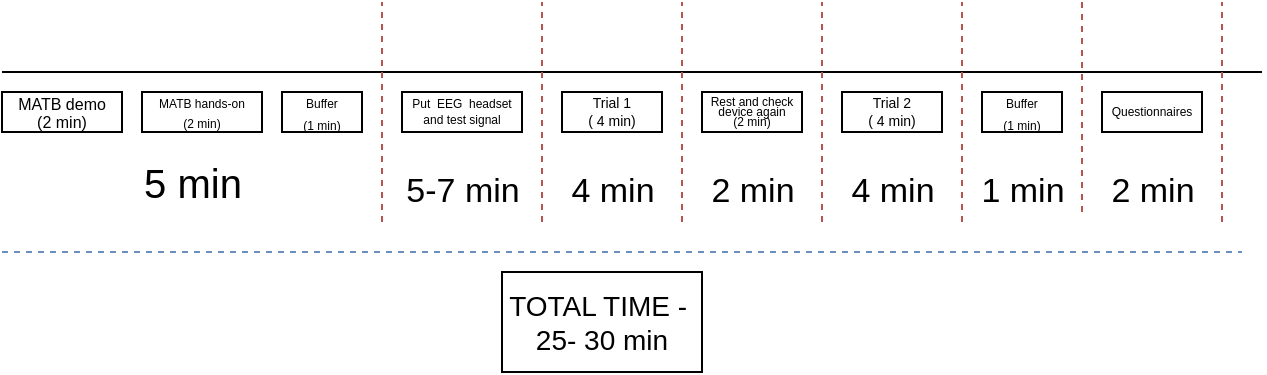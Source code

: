 <mxfile version="20.8.10" type="device"><diagram name="Page-1" id="GKBRpacbKfc4lgL5ctgJ"><mxGraphModel dx="1114" dy="738" grid="1" gridSize="10" guides="1" tooltips="1" connect="1" arrows="1" fold="1" page="1" pageScale="1" pageWidth="850" pageHeight="1100" math="0" shadow="0"><root><mxCell id="0"/><mxCell id="1" parent="0"/><mxCell id="pTYn94K4paTqYG6fpQPI-1" value="" style="endArrow=none;html=1;rounded=0;" edge="1" parent="1"><mxGeometry width="50" height="50" relative="1" as="geometry"><mxPoint x="30" y="320" as="sourcePoint"/><mxPoint x="660" y="320" as="targetPoint"/></mxGeometry></mxCell><mxCell id="pTYn94K4paTqYG6fpQPI-3" value="&lt;p style=&quot;line-height: 60%;&quot;&gt;&lt;font style=&quot;font-size: 8px;&quot;&gt;MATB demo&lt;br&gt;(2 min)&lt;/font&gt;&lt;/p&gt;" style="rounded=0;whiteSpace=wrap;html=1;" vertex="1" parent="1"><mxGeometry x="30" y="330" width="60" height="20" as="geometry"/></mxCell><mxCell id="pTYn94K4paTqYG6fpQPI-4" value="&lt;p style=&quot;line-height: 60%;&quot;&gt;&lt;font style=&quot;font-size: 6px;&quot;&gt;MATB hands-on&lt;br&gt;(2 min)&lt;/font&gt;&lt;/p&gt;" style="rounded=0;whiteSpace=wrap;html=1;" vertex="1" parent="1"><mxGeometry x="100" y="330" width="60" height="20" as="geometry"/></mxCell><mxCell id="pTYn94K4paTqYG6fpQPI-5" value="&lt;p style=&quot;line-height: 70%;&quot;&gt;&lt;span style=&quot;font-size: 6px;&quot;&gt;Buffer&lt;br&gt;(1 min)&lt;br&gt;&lt;/span&gt;&lt;/p&gt;" style="rounded=0;whiteSpace=wrap;html=1;" vertex="1" parent="1"><mxGeometry x="170" y="330" width="40" height="20" as="geometry"/></mxCell><mxCell id="pTYn94K4paTqYG6fpQPI-7" value="&lt;font style=&quot;font-size: 20px;&quot;&gt;5 min&lt;/font&gt;" style="text;html=1;align=center;verticalAlign=middle;resizable=0;points=[];autosize=1;strokeColor=none;fillColor=none;fontSize=10;" vertex="1" parent="1"><mxGeometry x="90" y="355" width="70" height="40" as="geometry"/></mxCell><mxCell id="pTYn94K4paTqYG6fpQPI-9" value="" style="endArrow=none;dashed=1;html=1;rounded=0;fontSize=20;fillColor=#f8cecc;strokeColor=#b85450;" edge="1" parent="1"><mxGeometry width="50" height="50" relative="1" as="geometry"><mxPoint x="220" y="395" as="sourcePoint"/><mxPoint x="220" y="285" as="targetPoint"/></mxGeometry></mxCell><mxCell id="pTYn94K4paTqYG6fpQPI-10" value="Put&amp;nbsp; EEG&amp;nbsp; headset&lt;br&gt;and test signal" style="rounded=0;whiteSpace=wrap;html=1;fontSize=6;" vertex="1" parent="1"><mxGeometry x="230" y="330" width="60" height="20" as="geometry"/></mxCell><mxCell id="pTYn94K4paTqYG6fpQPI-12" value="&lt;font style=&quot;font-size: 17px;&quot;&gt;5-7 min&lt;/font&gt;" style="text;html=1;align=center;verticalAlign=middle;resizable=0;points=[];autosize=1;strokeColor=none;fillColor=none;fontSize=10;" vertex="1" parent="1"><mxGeometry x="220" y="365" width="80" height="30" as="geometry"/></mxCell><mxCell id="pTYn94K4paTqYG6fpQPI-13" value="" style="endArrow=none;dashed=1;html=1;rounded=0;fontSize=20;fillColor=#f8cecc;strokeColor=#b85450;" edge="1" parent="1"><mxGeometry width="50" height="50" relative="1" as="geometry"><mxPoint x="300" y="395" as="sourcePoint"/><mxPoint x="300" y="285" as="targetPoint"/></mxGeometry></mxCell><mxCell id="pTYn94K4paTqYG6fpQPI-14" value="&lt;p style=&quot;line-height: 120%; font-size: 7px;&quot;&gt;&lt;font style=&quot;font-size: 7px;&quot;&gt;Trial 1&lt;br&gt;( 4 min)&lt;/font&gt;&lt;/p&gt;" style="rounded=0;whiteSpace=wrap;html=1;fontSize=17;" vertex="1" parent="1"><mxGeometry x="310" y="330" width="50" height="20" as="geometry"/></mxCell><mxCell id="pTYn94K4paTqYG6fpQPI-15" value="" style="endArrow=none;dashed=1;html=1;rounded=0;fontSize=20;fillColor=#f8cecc;strokeColor=#b85450;" edge="1" parent="1"><mxGeometry width="50" height="50" relative="1" as="geometry"><mxPoint x="370" y="395" as="sourcePoint"/><mxPoint x="370" y="285" as="targetPoint"/></mxGeometry></mxCell><mxCell id="pTYn94K4paTqYG6fpQPI-16" value="&lt;p style=&quot;line-height: 80%; font-size: 6px;&quot;&gt;&lt;span style=&quot;&quot;&gt;Rest and check device&amp;nbsp;again&lt;br&gt;(2 min)&lt;br&gt;&lt;/span&gt;&lt;/p&gt;" style="rounded=0;whiteSpace=wrap;html=1;" vertex="1" parent="1"><mxGeometry x="380" y="330" width="50" height="20" as="geometry"/></mxCell><mxCell id="pTYn94K4paTqYG6fpQPI-17" value="" style="endArrow=none;dashed=1;html=1;rounded=0;fontSize=20;fillColor=#f8cecc;strokeColor=#b85450;" edge="1" parent="1"><mxGeometry width="50" height="50" relative="1" as="geometry"><mxPoint x="440" y="395" as="sourcePoint"/><mxPoint x="440" y="285" as="targetPoint"/></mxGeometry></mxCell><mxCell id="pTYn94K4paTqYG6fpQPI-18" value="&lt;p style=&quot;line-height: 120%; font-size: 7px;&quot;&gt;&lt;font style=&quot;font-size: 7px;&quot;&gt;Trial 2&lt;br&gt;( 4 min)&lt;/font&gt;&lt;/p&gt;" style="rounded=0;whiteSpace=wrap;html=1;fontSize=17;" vertex="1" parent="1"><mxGeometry x="450" y="330" width="50" height="20" as="geometry"/></mxCell><mxCell id="pTYn94K4paTqYG6fpQPI-19" value="" style="endArrow=none;dashed=1;html=1;rounded=0;fontSize=20;fillColor=#f8cecc;strokeColor=#b85450;" edge="1" parent="1"><mxGeometry width="50" height="50" relative="1" as="geometry"><mxPoint x="510" y="395" as="sourcePoint"/><mxPoint x="510" y="285" as="targetPoint"/></mxGeometry></mxCell><mxCell id="pTYn94K4paTqYG6fpQPI-20" value="&lt;p style=&quot;line-height: 70%;&quot;&gt;&lt;span style=&quot;font-size: 6px;&quot;&gt;Buffer&lt;br&gt;(1 min)&lt;br&gt;&lt;/span&gt;&lt;/p&gt;" style="rounded=0;whiteSpace=wrap;html=1;" vertex="1" parent="1"><mxGeometry x="520" y="330" width="40" height="20" as="geometry"/></mxCell><mxCell id="pTYn94K4paTqYG6fpQPI-21" value="" style="endArrow=none;dashed=1;html=1;rounded=0;fontSize=20;fillColor=#f8cecc;strokeColor=#b85450;startArrow=none;" edge="1" parent="1"><mxGeometry width="50" height="50" relative="1" as="geometry"><mxPoint x="570" y="390" as="sourcePoint"/><mxPoint x="570" y="285" as="targetPoint"/></mxGeometry></mxCell><mxCell id="pTYn94K4paTqYG6fpQPI-22" value="&lt;p style=&quot;line-height: 80%; font-size: 6px;&quot;&gt;&lt;span style=&quot;&quot;&gt;Questionnaires&lt;/span&gt;&lt;/p&gt;" style="rounded=0;whiteSpace=wrap;html=1;" vertex="1" parent="1"><mxGeometry x="580" y="330" width="50" height="20" as="geometry"/></mxCell><mxCell id="pTYn94K4paTqYG6fpQPI-23" value="" style="endArrow=none;dashed=1;html=1;rounded=0;fontSize=20;fillColor=#f8cecc;strokeColor=#b85450;" edge="1" parent="1"><mxGeometry width="50" height="50" relative="1" as="geometry"><mxPoint x="640" y="395" as="sourcePoint"/><mxPoint x="640" y="285" as="targetPoint"/></mxGeometry></mxCell><mxCell id="pTYn94K4paTqYG6fpQPI-24" value="&lt;font style=&quot;font-size: 17px;&quot;&gt;4 min&lt;/font&gt;" style="text;html=1;align=center;verticalAlign=middle;resizable=0;points=[];autosize=1;strokeColor=none;fillColor=none;fontSize=10;" vertex="1" parent="1"><mxGeometry x="300" y="365" width="70" height="30" as="geometry"/></mxCell><mxCell id="pTYn94K4paTqYG6fpQPI-25" value="&lt;font style=&quot;font-size: 17px;&quot;&gt;2 min&lt;/font&gt;" style="text;html=1;align=center;verticalAlign=middle;resizable=0;points=[];autosize=1;strokeColor=none;fillColor=none;fontSize=10;" vertex="1" parent="1"><mxGeometry x="370" y="365" width="70" height="30" as="geometry"/></mxCell><mxCell id="pTYn94K4paTqYG6fpQPI-27" value="&lt;font style=&quot;font-size: 17px;&quot;&gt;4 min&lt;/font&gt;" style="text;html=1;align=center;verticalAlign=middle;resizable=0;points=[];autosize=1;strokeColor=none;fillColor=none;fontSize=10;" vertex="1" parent="1"><mxGeometry x="440" y="365" width="70" height="30" as="geometry"/></mxCell><mxCell id="pTYn94K4paTqYG6fpQPI-29" value="" style="endArrow=none;dashed=1;html=1;rounded=0;fontSize=20;fillColor=#f8cecc;strokeColor=#b85450;" edge="1" parent="1" target="pTYn94K4paTqYG6fpQPI-28"><mxGeometry width="50" height="50" relative="1" as="geometry"><mxPoint x="570" y="395" as="sourcePoint"/><mxPoint x="570" y="285" as="targetPoint"/></mxGeometry></mxCell><mxCell id="pTYn94K4paTqYG6fpQPI-28" value="&lt;font style=&quot;font-size: 17px;&quot;&gt;1 min&lt;/font&gt;" style="text;html=1;align=center;verticalAlign=middle;resizable=0;points=[];autosize=1;strokeColor=none;fillColor=none;fontSize=10;" vertex="1" parent="1"><mxGeometry x="505" y="365" width="70" height="30" as="geometry"/></mxCell><mxCell id="pTYn94K4paTqYG6fpQPI-30" value="&lt;font style=&quot;font-size: 17px;&quot;&gt;2 min&lt;/font&gt;" style="text;html=1;align=center;verticalAlign=middle;resizable=0;points=[];autosize=1;strokeColor=none;fillColor=none;fontSize=10;" vertex="1" parent="1"><mxGeometry x="570" y="365" width="70" height="30" as="geometry"/></mxCell><mxCell id="pTYn94K4paTqYG6fpQPI-31" value="" style="endArrow=none;dashed=1;html=1;rounded=0;fontSize=6;fillColor=#dae8fc;strokeColor=#6c8ebf;" edge="1" parent="1"><mxGeometry width="50" height="50" relative="1" as="geometry"><mxPoint x="30" y="410" as="sourcePoint"/><mxPoint x="650" y="410" as="targetPoint"/></mxGeometry></mxCell><mxCell id="pTYn94K4paTqYG6fpQPI-32" value="&lt;font style=&quot;font-size: 14px;&quot;&gt;TOTAL TIME -&amp;nbsp; 25- 30 min&lt;/font&gt;" style="rounded=0;whiteSpace=wrap;html=1;fontSize=6;" vertex="1" parent="1"><mxGeometry x="280" y="420" width="100" height="50" as="geometry"/></mxCell></root></mxGraphModel></diagram></mxfile>